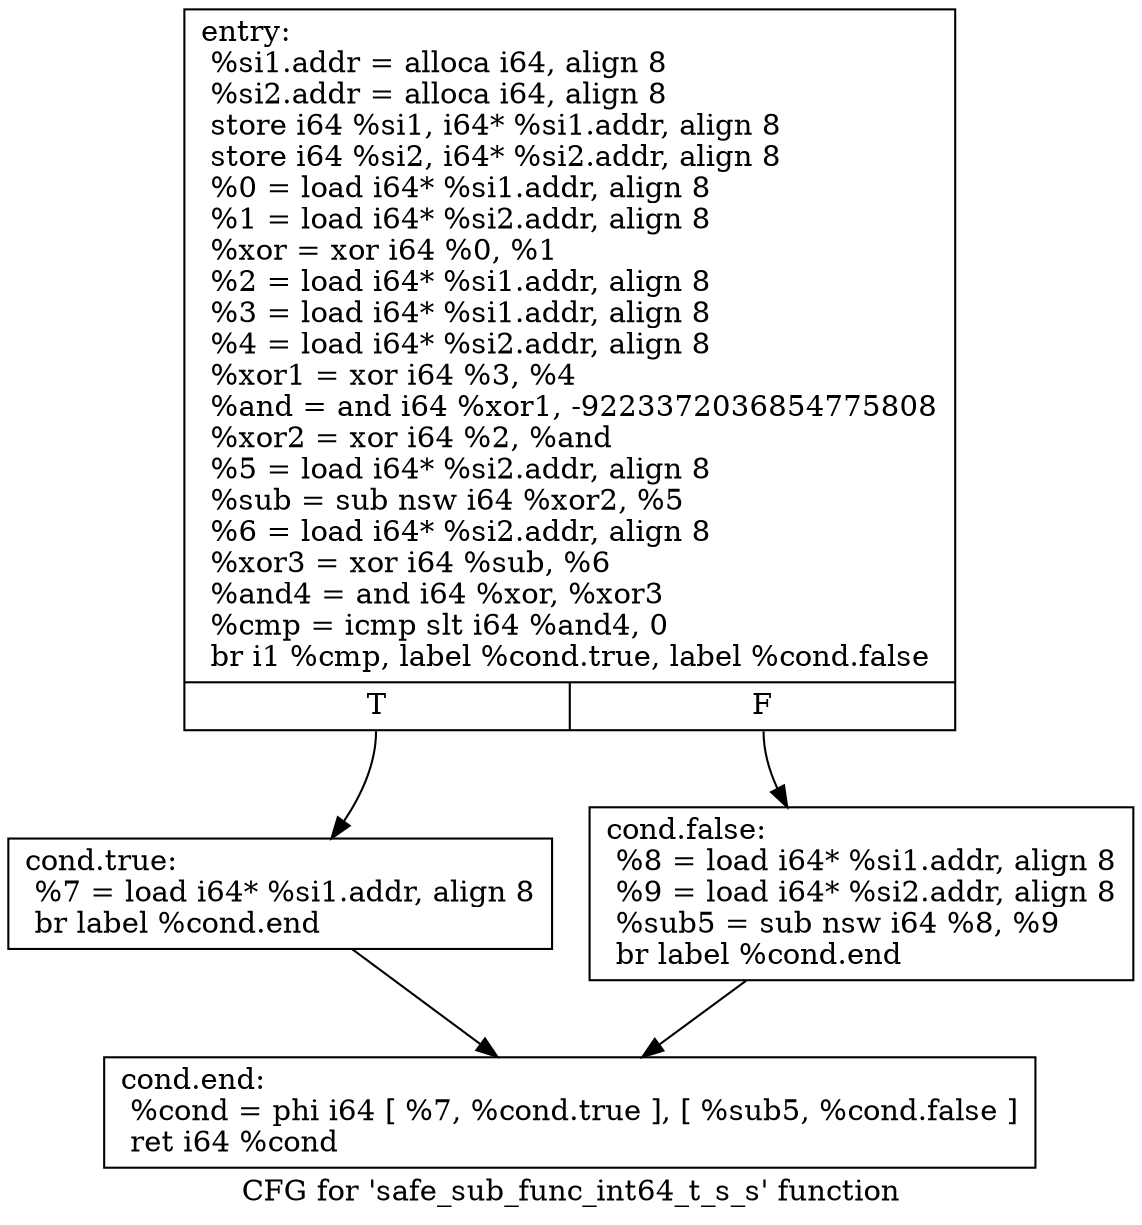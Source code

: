 digraph "CFG for 'safe_sub_func_int64_t_s_s' function" {
	label="CFG for 'safe_sub_func_int64_t_s_s' function";

	Node0xbb9d1a8 [shape=record,label="{entry:\l  %si1.addr = alloca i64, align 8\l  %si2.addr = alloca i64, align 8\l  store i64 %si1, i64* %si1.addr, align 8\l  store i64 %si2, i64* %si2.addr, align 8\l  %0 = load i64* %si1.addr, align 8\l  %1 = load i64* %si2.addr, align 8\l  %xor = xor i64 %0, %1\l  %2 = load i64* %si1.addr, align 8\l  %3 = load i64* %si1.addr, align 8\l  %4 = load i64* %si2.addr, align 8\l  %xor1 = xor i64 %3, %4\l  %and = and i64 %xor1, -9223372036854775808\l  %xor2 = xor i64 %2, %and\l  %5 = load i64* %si2.addr, align 8\l  %sub = sub nsw i64 %xor2, %5\l  %6 = load i64* %si2.addr, align 8\l  %xor3 = xor i64 %sub, %6\l  %and4 = and i64 %xor, %xor3\l  %cmp = icmp slt i64 %and4, 0\l  br i1 %cmp, label %cond.true, label %cond.false\l|{<s0>T|<s1>F}}"];
	Node0xbb9d1a8:s0 -> Node0xbb9d1d8;
	Node0xbb9d1a8:s1 -> Node0xbb9d208;
	Node0xbb9d1d8 [shape=record,label="{cond.true:                                        \l  %7 = load i64* %si1.addr, align 8\l  br label %cond.end\l}"];
	Node0xbb9d1d8 -> Node0xbb9d238;
	Node0xbb9d208 [shape=record,label="{cond.false:                                       \l  %8 = load i64* %si1.addr, align 8\l  %9 = load i64* %si2.addr, align 8\l  %sub5 = sub nsw i64 %8, %9\l  br label %cond.end\l}"];
	Node0xbb9d208 -> Node0xbb9d238;
	Node0xbb9d238 [shape=record,label="{cond.end:                                         \l  %cond = phi i64 [ %7, %cond.true ], [ %sub5, %cond.false ]\l  ret i64 %cond\l}"];
}
